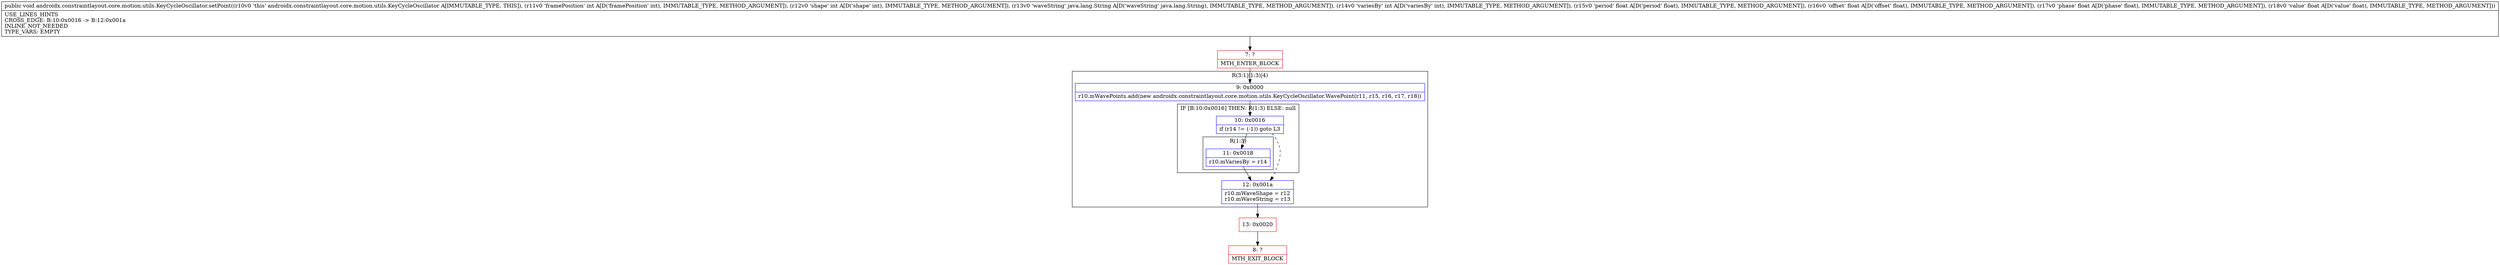 digraph "CFG forandroidx.constraintlayout.core.motion.utils.KeyCycleOscillator.setPoint(IILjava\/lang\/String;IFFFF)V" {
subgraph cluster_Region_2063425717 {
label = "R(3:1|(1:3)|4)";
node [shape=record,color=blue];
Node_9 [shape=record,label="{9\:\ 0x0000|r10.mWavePoints.add(new androidx.constraintlayout.core.motion.utils.KeyCycleOscillator.WavePoint(r11, r15, r16, r17, r18))\l}"];
subgraph cluster_IfRegion_191844343 {
label = "IF [B:10:0x0016] THEN: R(1:3) ELSE: null";
node [shape=record,color=blue];
Node_10 [shape=record,label="{10\:\ 0x0016|if (r14 != (\-1)) goto L3\l}"];
subgraph cluster_Region_1020760037 {
label = "R(1:3)";
node [shape=record,color=blue];
Node_11 [shape=record,label="{11\:\ 0x0018|r10.mVariesBy = r14\l}"];
}
}
Node_12 [shape=record,label="{12\:\ 0x001a|r10.mWaveShape = r12\lr10.mWaveString = r13\l}"];
}
Node_7 [shape=record,color=red,label="{7\:\ ?|MTH_ENTER_BLOCK\l}"];
Node_13 [shape=record,color=red,label="{13\:\ 0x0020}"];
Node_8 [shape=record,color=red,label="{8\:\ ?|MTH_EXIT_BLOCK\l}"];
MethodNode[shape=record,label="{public void androidx.constraintlayout.core.motion.utils.KeyCycleOscillator.setPoint((r10v0 'this' androidx.constraintlayout.core.motion.utils.KeyCycleOscillator A[IMMUTABLE_TYPE, THIS]), (r11v0 'framePosition' int A[D('framePosition' int), IMMUTABLE_TYPE, METHOD_ARGUMENT]), (r12v0 'shape' int A[D('shape' int), IMMUTABLE_TYPE, METHOD_ARGUMENT]), (r13v0 'waveString' java.lang.String A[D('waveString' java.lang.String), IMMUTABLE_TYPE, METHOD_ARGUMENT]), (r14v0 'variesBy' int A[D('variesBy' int), IMMUTABLE_TYPE, METHOD_ARGUMENT]), (r15v0 'period' float A[D('period' float), IMMUTABLE_TYPE, METHOD_ARGUMENT]), (r16v0 'offset' float A[D('offset' float), IMMUTABLE_TYPE, METHOD_ARGUMENT]), (r17v0 'phase' float A[D('phase' float), IMMUTABLE_TYPE, METHOD_ARGUMENT]), (r18v0 'value' float A[D('value' float), IMMUTABLE_TYPE, METHOD_ARGUMENT]))  | USE_LINES_HINTS\lCROSS_EDGE: B:10:0x0016 \-\> B:12:0x001a\lINLINE_NOT_NEEDED\lTYPE_VARS: EMPTY\l}"];
MethodNode -> Node_7;Node_9 -> Node_10;
Node_10 -> Node_11;
Node_10 -> Node_12[style=dashed];
Node_11 -> Node_12;
Node_12 -> Node_13;
Node_7 -> Node_9;
Node_13 -> Node_8;
}

